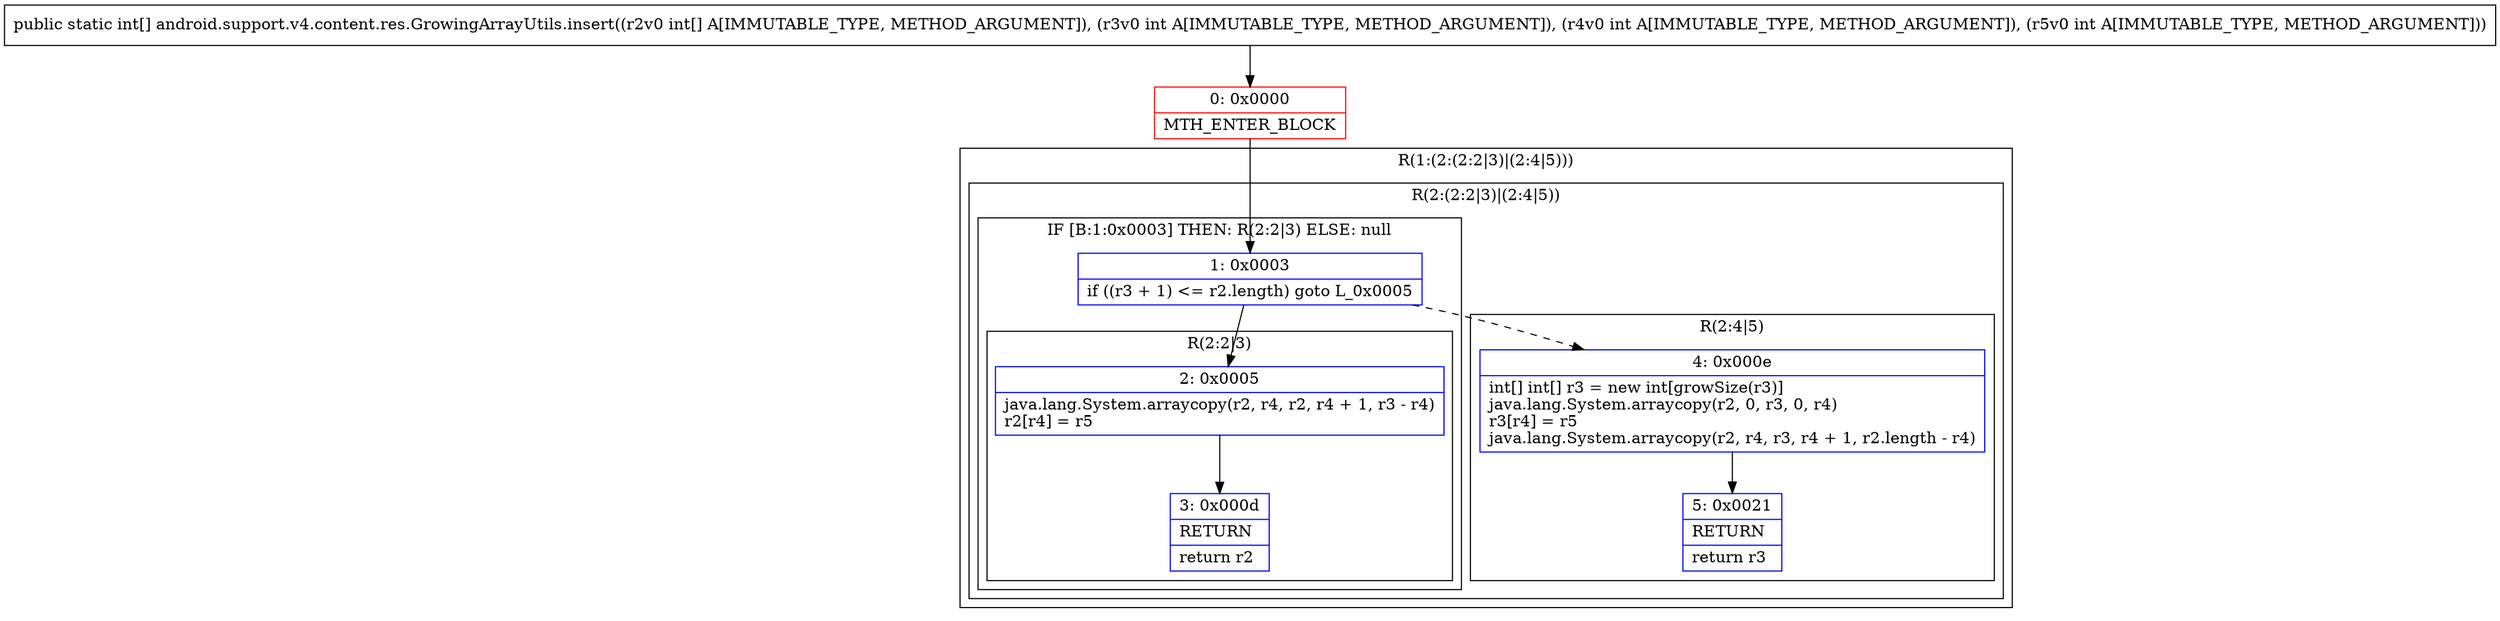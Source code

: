 digraph "CFG forandroid.support.v4.content.res.GrowingArrayUtils.insert([IIII)[I" {
subgraph cluster_Region_415903370 {
label = "R(1:(2:(2:2|3)|(2:4|5)))";
node [shape=record,color=blue];
subgraph cluster_Region_519283140 {
label = "R(2:(2:2|3)|(2:4|5))";
node [shape=record,color=blue];
subgraph cluster_IfRegion_1384833474 {
label = "IF [B:1:0x0003] THEN: R(2:2|3) ELSE: null";
node [shape=record,color=blue];
Node_1 [shape=record,label="{1\:\ 0x0003|if ((r3 + 1) \<= r2.length) goto L_0x0005\l}"];
subgraph cluster_Region_377753814 {
label = "R(2:2|3)";
node [shape=record,color=blue];
Node_2 [shape=record,label="{2\:\ 0x0005|java.lang.System.arraycopy(r2, r4, r2, r4 + 1, r3 \- r4)\lr2[r4] = r5\l}"];
Node_3 [shape=record,label="{3\:\ 0x000d|RETURN\l|return r2\l}"];
}
}
subgraph cluster_Region_201472370 {
label = "R(2:4|5)";
node [shape=record,color=blue];
Node_4 [shape=record,label="{4\:\ 0x000e|int[] int[] r3 = new int[growSize(r3)]\ljava.lang.System.arraycopy(r2, 0, r3, 0, r4)\lr3[r4] = r5\ljava.lang.System.arraycopy(r2, r4, r3, r4 + 1, r2.length \- r4)\l}"];
Node_5 [shape=record,label="{5\:\ 0x0021|RETURN\l|return r3\l}"];
}
}
}
Node_0 [shape=record,color=red,label="{0\:\ 0x0000|MTH_ENTER_BLOCK\l}"];
MethodNode[shape=record,label="{public static int[] android.support.v4.content.res.GrowingArrayUtils.insert((r2v0 int[] A[IMMUTABLE_TYPE, METHOD_ARGUMENT]), (r3v0 int A[IMMUTABLE_TYPE, METHOD_ARGUMENT]), (r4v0 int A[IMMUTABLE_TYPE, METHOD_ARGUMENT]), (r5v0 int A[IMMUTABLE_TYPE, METHOD_ARGUMENT])) }"];
MethodNode -> Node_0;
Node_1 -> Node_2;
Node_1 -> Node_4[style=dashed];
Node_2 -> Node_3;
Node_4 -> Node_5;
Node_0 -> Node_1;
}

